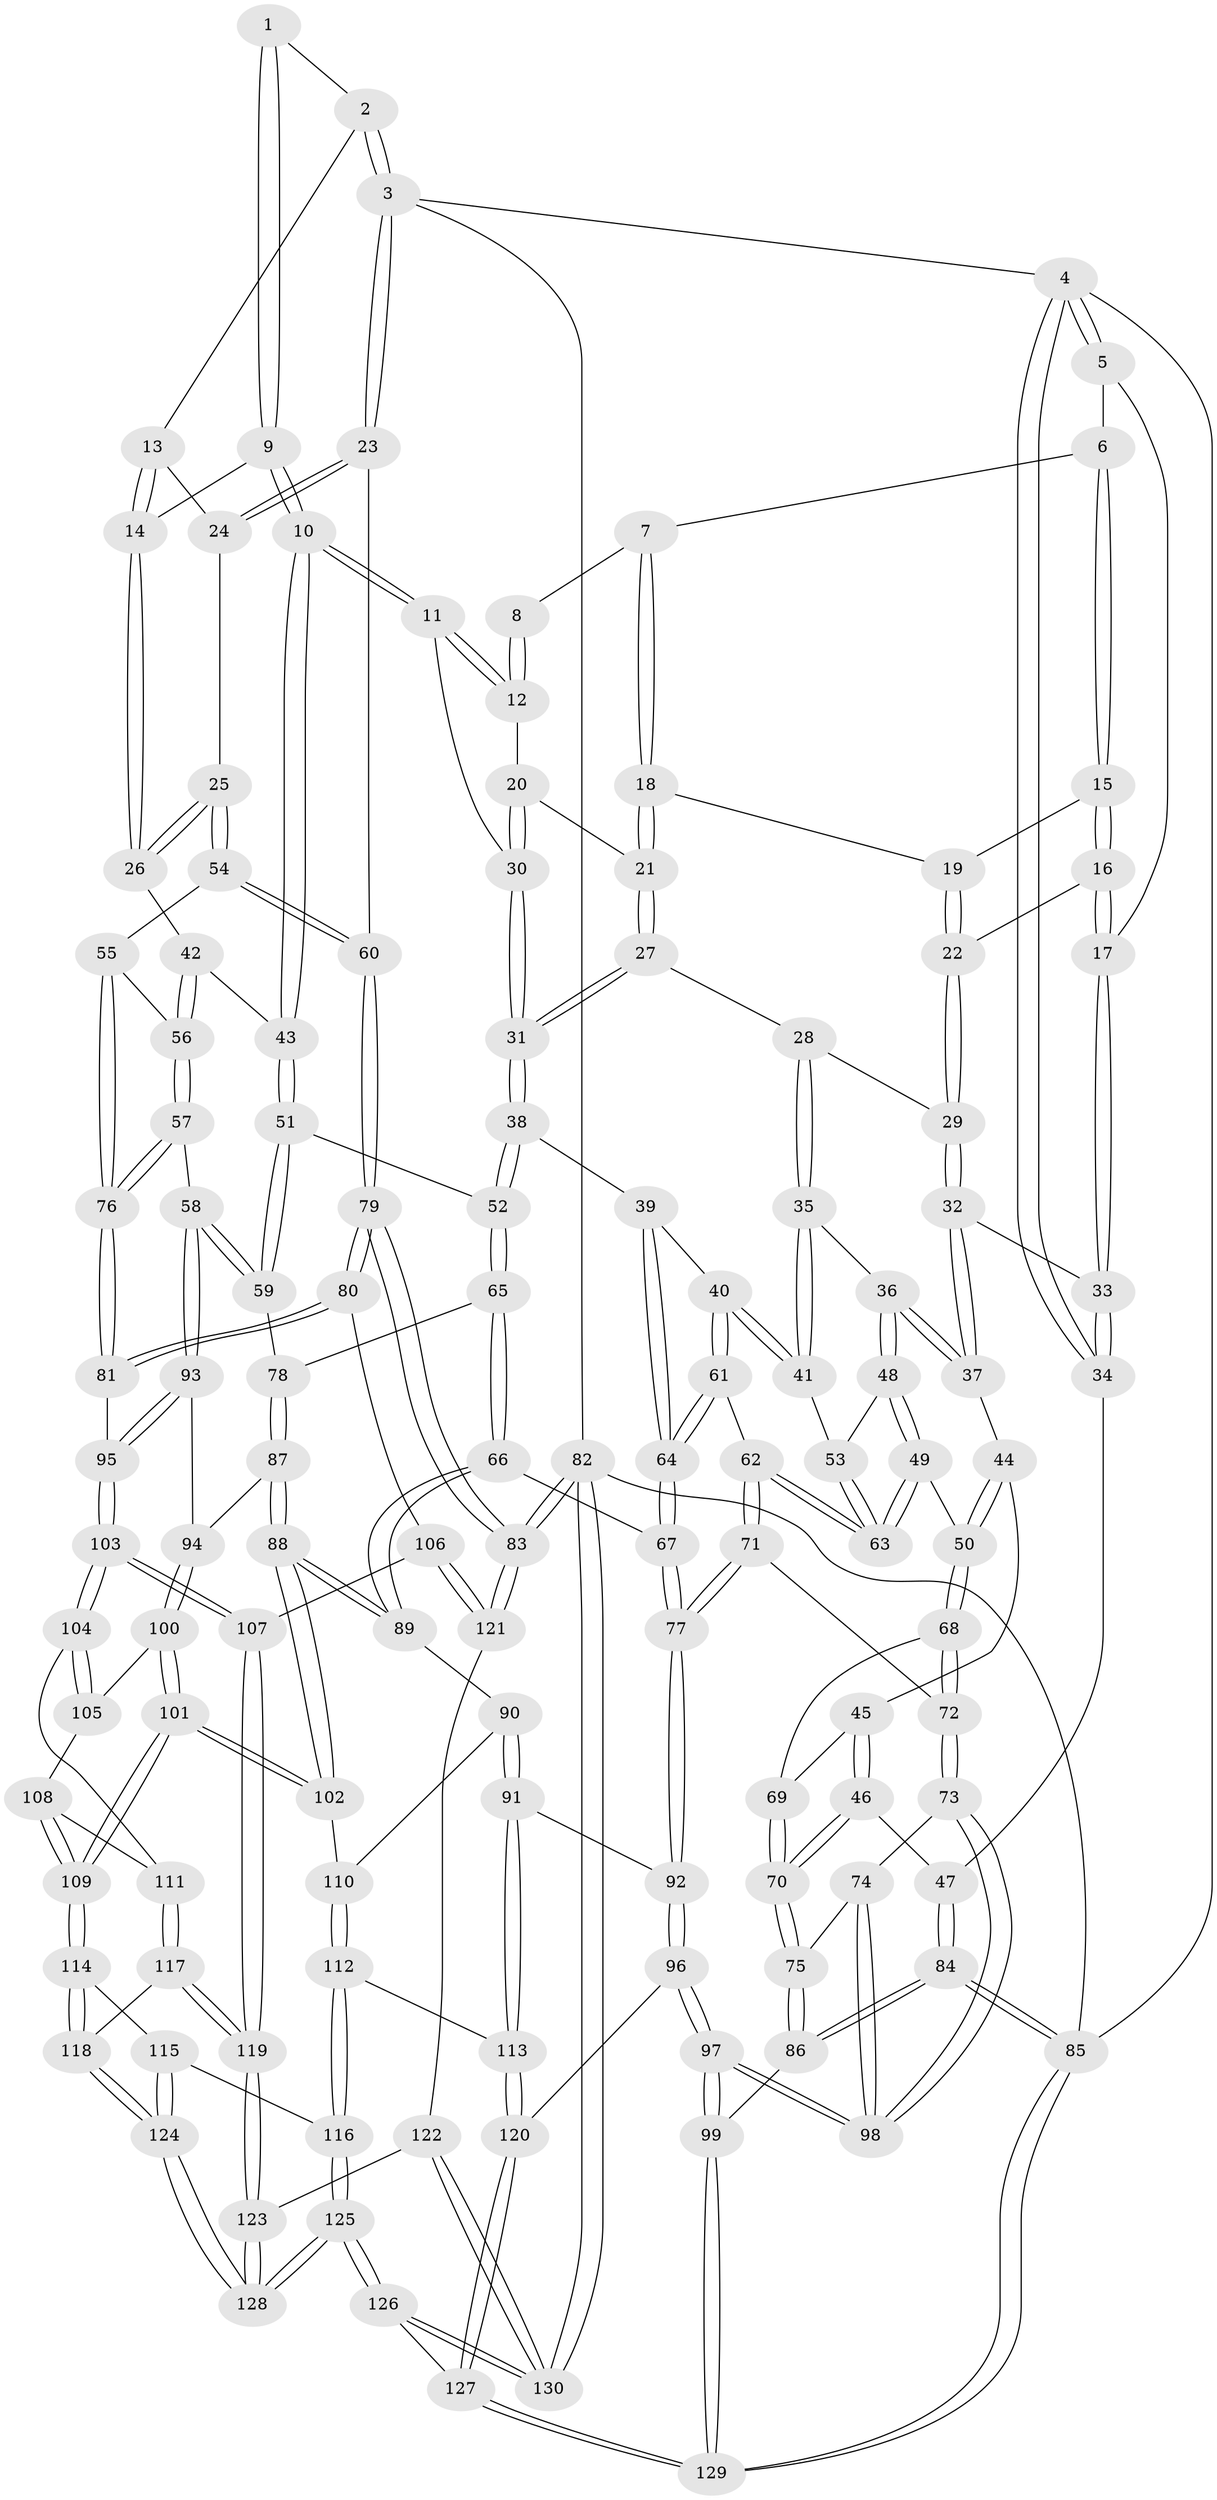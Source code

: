 // Generated by graph-tools (version 1.1) at 2025/27/03/09/25 03:27:04]
// undirected, 130 vertices, 322 edges
graph export_dot {
graph [start="1"]
  node [color=gray90,style=filled];
  1 [pos="+0.5792224395123708+0"];
  2 [pos="+0.8394523665516513+0"];
  3 [pos="+1+0"];
  4 [pos="+0+0"];
  5 [pos="+0.010008305048327644+0"];
  6 [pos="+0.17158174495288622+0"];
  7 [pos="+0.3008094193246304+0"];
  8 [pos="+0.5676440536616812+0"];
  9 [pos="+0.6946007098187836+0.17402675399877884"];
  10 [pos="+0.6840589628063077+0.19706785991801895"];
  11 [pos="+0.6603933430162395+0.1962125172348854"];
  12 [pos="+0.5382905122651797+0"];
  13 [pos="+0.8377733784636797+0"];
  14 [pos="+0.832746846678289+0.013649248497516066"];
  15 [pos="+0.1646571773636779+0.05072668837607333"];
  16 [pos="+0.16192850081085117+0.07908324521380262"];
  17 [pos="+0.05865056304291547+0.13396821769081524"];
  18 [pos="+0.34670359147326935+0.029419802482009136"];
  19 [pos="+0.30764493034226026+0.055340653914639784"];
  20 [pos="+0.47372267787701355+0.09218982112367914"];
  21 [pos="+0.3852743528490903+0.08769241161420771"];
  22 [pos="+0.21651774063445509+0.12644877097534843"];
  23 [pos="+1+0"];
  24 [pos="+0.9648340677283682+0.03304249634762951"];
  25 [pos="+1+0.22403637437285986"];
  26 [pos="+0.999723347823121+0.21020486578388317"];
  27 [pos="+0.35324045765864365+0.19997840266316655"];
  28 [pos="+0.3342179118999344+0.20844671021773836"];
  29 [pos="+0.225468706664838+0.16600244704136655"];
  30 [pos="+0.5934090838860443+0.20614329052389485"];
  31 [pos="+0.4887941751207677+0.2884902091348893"];
  32 [pos="+0.14997237383872122+0.24805518494482645"];
  33 [pos="+0.04073213568636101+0.1586822775564645"];
  34 [pos="+0+0.23067105040587682"];
  35 [pos="+0.297544979178937+0.2815781875192801"];
  36 [pos="+0.23850778060302857+0.30866868432789235"];
  37 [pos="+0.15237746689158738+0.2626846495153301"];
  38 [pos="+0.46600002450864286+0.3838192242387438"];
  39 [pos="+0.4427841149194669+0.3903141556580841"];
  40 [pos="+0.3887822674285353+0.39334727161824906"];
  41 [pos="+0.3786879231131411+0.3923480218097424"];
  42 [pos="+0.7081515941676692+0.21540027158673591"];
  43 [pos="+0.6903742829557068+0.2052341177860476"];
  44 [pos="+0.13463372419945605+0.28910756422699946"];
  45 [pos="+0.035740833577559174+0.39309670358012344"];
  46 [pos="+0+0.3611988725824498"];
  47 [pos="+0+0.3517350554577459"];
  48 [pos="+0.23823843838060857+0.4203026541119592"];
  49 [pos="+0.2204923303322589+0.43618903276737375"];
  50 [pos="+0.21433846504413798+0.4400164879846262"];
  51 [pos="+0.6612956646811389+0.36483818085507963"];
  52 [pos="+0.5484833365893018+0.47548481528830466"];
  53 [pos="+0.31971047860096735+0.41644128973600336"];
  54 [pos="+1+0.30082011221416594"];
  55 [pos="+1+0.35633155949482703"];
  56 [pos="+0.8704487656405522+0.42559641253180686"];
  57 [pos="+0.8095347057506739+0.5129615471418197"];
  58 [pos="+0.8051510542415777+0.515364516560787"];
  59 [pos="+0.8004049726954157+0.514721683129005"];
  60 [pos="+1+0.2995457488465596"];
  61 [pos="+0.3453556999304217+0.5386518792129819"];
  62 [pos="+0.3311020421490606+0.5372508469072709"];
  63 [pos="+0.3269153391231327+0.5270077689385946"];
  64 [pos="+0.37857141533376965+0.5510253567080695"];
  65 [pos="+0.5631538188035389+0.5233224239319424"];
  66 [pos="+0.5603901542164096+0.5270605834922027"];
  67 [pos="+0.41071011853053896+0.5829813715786578"];
  68 [pos="+0.20007193640388413+0.4519418194725481"];
  69 [pos="+0.06808961344205595+0.42171764522681654"];
  70 [pos="+0.07663212934450914+0.5863648786937573"];
  71 [pos="+0.2517383523299786+0.5877247485132464"];
  72 [pos="+0.2047315840510772+0.5786797714119866"];
  73 [pos="+0.20186512941307427+0.5809162722060933"];
  74 [pos="+0.114645136181709+0.6106937691084001"];
  75 [pos="+0.08360756898075247+0.619559405640314"];
  76 [pos="+0.9516622119623546+0.6219816897790771"];
  77 [pos="+0.3727587144334027+0.7270018469653781"];
  78 [pos="+0.6211802830429437+0.536920122953239"];
  79 [pos="+1+0.7135974256841621"];
  80 [pos="+1+0.684793951017683"];
  81 [pos="+0.9863367832953339+0.6625766449142578"];
  82 [pos="+1+1"];
  83 [pos="+1+1"];
  84 [pos="+0+0.7495995421835339"];
  85 [pos="+0+1"];
  86 [pos="+0.06262913268630911+0.6436887874168177"];
  87 [pos="+0.6681453461303982+0.6730000178610127"];
  88 [pos="+0.61995920768913+0.7223592250875299"];
  89 [pos="+0.5590753427474856+0.536312456272961"];
  90 [pos="+0.5065159776262397+0.7065958571830928"];
  91 [pos="+0.4368542749038303+0.73963037339561"];
  92 [pos="+0.37334918869754313+0.730193716687741"];
  93 [pos="+0.7888588157865976+0.624463434784037"];
  94 [pos="+0.748192304058484+0.676801119444113"];
  95 [pos="+0.8599262905465014+0.702030275523176"];
  96 [pos="+0.3434256049925196+0.7613797785519424"];
  97 [pos="+0.24583365920295677+0.8437154441663777"];
  98 [pos="+0.22337867211094914+0.7372360416329362"];
  99 [pos="+0.2324995507161291+0.8613282715404218"];
  100 [pos="+0.748915052110643+0.6929124548337183"];
  101 [pos="+0.6553738816203433+0.7684682719313669"];
  102 [pos="+0.613108127401483+0.7356972738005774"];
  103 [pos="+0.8463741970769577+0.788520587157617"];
  104 [pos="+0.7947304395239253+0.7745418120491165"];
  105 [pos="+0.7596736695009694+0.7320673758047961"];
  106 [pos="+0.8747684024384139+0.8181201450109766"];
  107 [pos="+0.8689116989049851+0.8159817194229129"];
  108 [pos="+0.6989891508459961+0.7791550673317736"];
  109 [pos="+0.6689362085131253+0.7860508387068698"];
  110 [pos="+0.6036977510556266+0.7381883657210653"];
  111 [pos="+0.7570657392629194+0.8055287846063167"];
  112 [pos="+0.5571821368114884+0.8565758797692814"];
  113 [pos="+0.5041077522147998+0.8407125780434057"];
  114 [pos="+0.6731909231523545+0.8474944030028442"];
  115 [pos="+0.6320338404507466+0.862353408265304"];
  116 [pos="+0.5609587983175771+0.8611130325331532"];
  117 [pos="+0.7272416811939705+0.8698300241659775"];
  118 [pos="+0.6966991828435267+0.863422523592548"];
  119 [pos="+0.7669829019498644+0.9045743526612448"];
  120 [pos="+0.45587919118740583+0.8978665004082131"];
  121 [pos="+0.9132975652053534+0.8664301842498899"];
  122 [pos="+0.8094422221995909+0.9566767457855236"];
  123 [pos="+0.7680884257492543+0.9113603904875416"];
  124 [pos="+0.641227913710311+1"];
  125 [pos="+0.5570002386173467+1"];
  126 [pos="+0.5566608371513903+1"];
  127 [pos="+0.32319035591952494+1"];
  128 [pos="+0.6328780059689985+1"];
  129 [pos="+0.11448290585444522+1"];
  130 [pos="+0.9978883713139167+1"];
  1 -- 2;
  1 -- 9;
  1 -- 9;
  2 -- 3;
  2 -- 3;
  2 -- 13;
  3 -- 4;
  3 -- 23;
  3 -- 23;
  3 -- 82;
  4 -- 5;
  4 -- 5;
  4 -- 34;
  4 -- 34;
  4 -- 85;
  5 -- 6;
  5 -- 17;
  6 -- 7;
  6 -- 15;
  6 -- 15;
  7 -- 8;
  7 -- 18;
  7 -- 18;
  8 -- 12;
  8 -- 12;
  9 -- 10;
  9 -- 10;
  9 -- 14;
  10 -- 11;
  10 -- 11;
  10 -- 43;
  10 -- 43;
  11 -- 12;
  11 -- 12;
  11 -- 30;
  12 -- 20;
  13 -- 14;
  13 -- 14;
  13 -- 24;
  14 -- 26;
  14 -- 26;
  15 -- 16;
  15 -- 16;
  15 -- 19;
  16 -- 17;
  16 -- 17;
  16 -- 22;
  17 -- 33;
  17 -- 33;
  18 -- 19;
  18 -- 21;
  18 -- 21;
  19 -- 22;
  19 -- 22;
  20 -- 21;
  20 -- 30;
  20 -- 30;
  21 -- 27;
  21 -- 27;
  22 -- 29;
  22 -- 29;
  23 -- 24;
  23 -- 24;
  23 -- 60;
  24 -- 25;
  25 -- 26;
  25 -- 26;
  25 -- 54;
  25 -- 54;
  26 -- 42;
  27 -- 28;
  27 -- 31;
  27 -- 31;
  28 -- 29;
  28 -- 35;
  28 -- 35;
  29 -- 32;
  29 -- 32;
  30 -- 31;
  30 -- 31;
  31 -- 38;
  31 -- 38;
  32 -- 33;
  32 -- 37;
  32 -- 37;
  33 -- 34;
  33 -- 34;
  34 -- 47;
  35 -- 36;
  35 -- 41;
  35 -- 41;
  36 -- 37;
  36 -- 37;
  36 -- 48;
  36 -- 48;
  37 -- 44;
  38 -- 39;
  38 -- 52;
  38 -- 52;
  39 -- 40;
  39 -- 64;
  39 -- 64;
  40 -- 41;
  40 -- 41;
  40 -- 61;
  40 -- 61;
  41 -- 53;
  42 -- 43;
  42 -- 56;
  42 -- 56;
  43 -- 51;
  43 -- 51;
  44 -- 45;
  44 -- 50;
  44 -- 50;
  45 -- 46;
  45 -- 46;
  45 -- 69;
  46 -- 47;
  46 -- 70;
  46 -- 70;
  47 -- 84;
  47 -- 84;
  48 -- 49;
  48 -- 49;
  48 -- 53;
  49 -- 50;
  49 -- 63;
  49 -- 63;
  50 -- 68;
  50 -- 68;
  51 -- 52;
  51 -- 59;
  51 -- 59;
  52 -- 65;
  52 -- 65;
  53 -- 63;
  53 -- 63;
  54 -- 55;
  54 -- 60;
  54 -- 60;
  55 -- 56;
  55 -- 76;
  55 -- 76;
  56 -- 57;
  56 -- 57;
  57 -- 58;
  57 -- 76;
  57 -- 76;
  58 -- 59;
  58 -- 59;
  58 -- 93;
  58 -- 93;
  59 -- 78;
  60 -- 79;
  60 -- 79;
  61 -- 62;
  61 -- 64;
  61 -- 64;
  62 -- 63;
  62 -- 63;
  62 -- 71;
  62 -- 71;
  64 -- 67;
  64 -- 67;
  65 -- 66;
  65 -- 66;
  65 -- 78;
  66 -- 67;
  66 -- 89;
  66 -- 89;
  67 -- 77;
  67 -- 77;
  68 -- 69;
  68 -- 72;
  68 -- 72;
  69 -- 70;
  69 -- 70;
  70 -- 75;
  70 -- 75;
  71 -- 72;
  71 -- 77;
  71 -- 77;
  72 -- 73;
  72 -- 73;
  73 -- 74;
  73 -- 98;
  73 -- 98;
  74 -- 75;
  74 -- 98;
  74 -- 98;
  75 -- 86;
  75 -- 86;
  76 -- 81;
  76 -- 81;
  77 -- 92;
  77 -- 92;
  78 -- 87;
  78 -- 87;
  79 -- 80;
  79 -- 80;
  79 -- 83;
  79 -- 83;
  80 -- 81;
  80 -- 81;
  80 -- 106;
  81 -- 95;
  82 -- 83;
  82 -- 83;
  82 -- 130;
  82 -- 130;
  82 -- 85;
  83 -- 121;
  83 -- 121;
  84 -- 85;
  84 -- 85;
  84 -- 86;
  84 -- 86;
  85 -- 129;
  85 -- 129;
  86 -- 99;
  87 -- 88;
  87 -- 88;
  87 -- 94;
  88 -- 89;
  88 -- 89;
  88 -- 102;
  88 -- 102;
  89 -- 90;
  90 -- 91;
  90 -- 91;
  90 -- 110;
  91 -- 92;
  91 -- 113;
  91 -- 113;
  92 -- 96;
  92 -- 96;
  93 -- 94;
  93 -- 95;
  93 -- 95;
  94 -- 100;
  94 -- 100;
  95 -- 103;
  95 -- 103;
  96 -- 97;
  96 -- 97;
  96 -- 120;
  97 -- 98;
  97 -- 98;
  97 -- 99;
  97 -- 99;
  99 -- 129;
  99 -- 129;
  100 -- 101;
  100 -- 101;
  100 -- 105;
  101 -- 102;
  101 -- 102;
  101 -- 109;
  101 -- 109;
  102 -- 110;
  103 -- 104;
  103 -- 104;
  103 -- 107;
  103 -- 107;
  104 -- 105;
  104 -- 105;
  104 -- 111;
  105 -- 108;
  106 -- 107;
  106 -- 121;
  106 -- 121;
  107 -- 119;
  107 -- 119;
  108 -- 109;
  108 -- 109;
  108 -- 111;
  109 -- 114;
  109 -- 114;
  110 -- 112;
  110 -- 112;
  111 -- 117;
  111 -- 117;
  112 -- 113;
  112 -- 116;
  112 -- 116;
  113 -- 120;
  113 -- 120;
  114 -- 115;
  114 -- 118;
  114 -- 118;
  115 -- 116;
  115 -- 124;
  115 -- 124;
  116 -- 125;
  116 -- 125;
  117 -- 118;
  117 -- 119;
  117 -- 119;
  118 -- 124;
  118 -- 124;
  119 -- 123;
  119 -- 123;
  120 -- 127;
  120 -- 127;
  121 -- 122;
  122 -- 123;
  122 -- 130;
  122 -- 130;
  123 -- 128;
  123 -- 128;
  124 -- 128;
  124 -- 128;
  125 -- 126;
  125 -- 126;
  125 -- 128;
  125 -- 128;
  126 -- 127;
  126 -- 130;
  126 -- 130;
  127 -- 129;
  127 -- 129;
}
